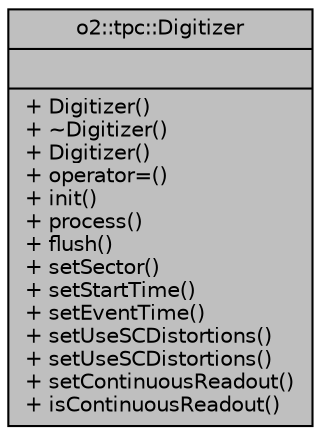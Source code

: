 digraph "o2::tpc::Digitizer"
{
 // INTERACTIVE_SVG=YES
  bgcolor="transparent";
  edge [fontname="Helvetica",fontsize="10",labelfontname="Helvetica",labelfontsize="10"];
  node [fontname="Helvetica",fontsize="10",shape=record];
  Node1 [label="{o2::tpc::Digitizer\n||+ Digitizer()\l+ ~Digitizer()\l+ Digitizer()\l+ operator=()\l+ init()\l+ process()\l+ flush()\l+ setSector()\l+ setStartTime()\l+ setEventTime()\l+ setUseSCDistortions()\l+ setUseSCDistortions()\l+ setContinuousReadout()\l+ isContinuousReadout()\l}",height=0.2,width=0.4,color="black", fillcolor="grey75", style="filled", fontcolor="black"];
}
